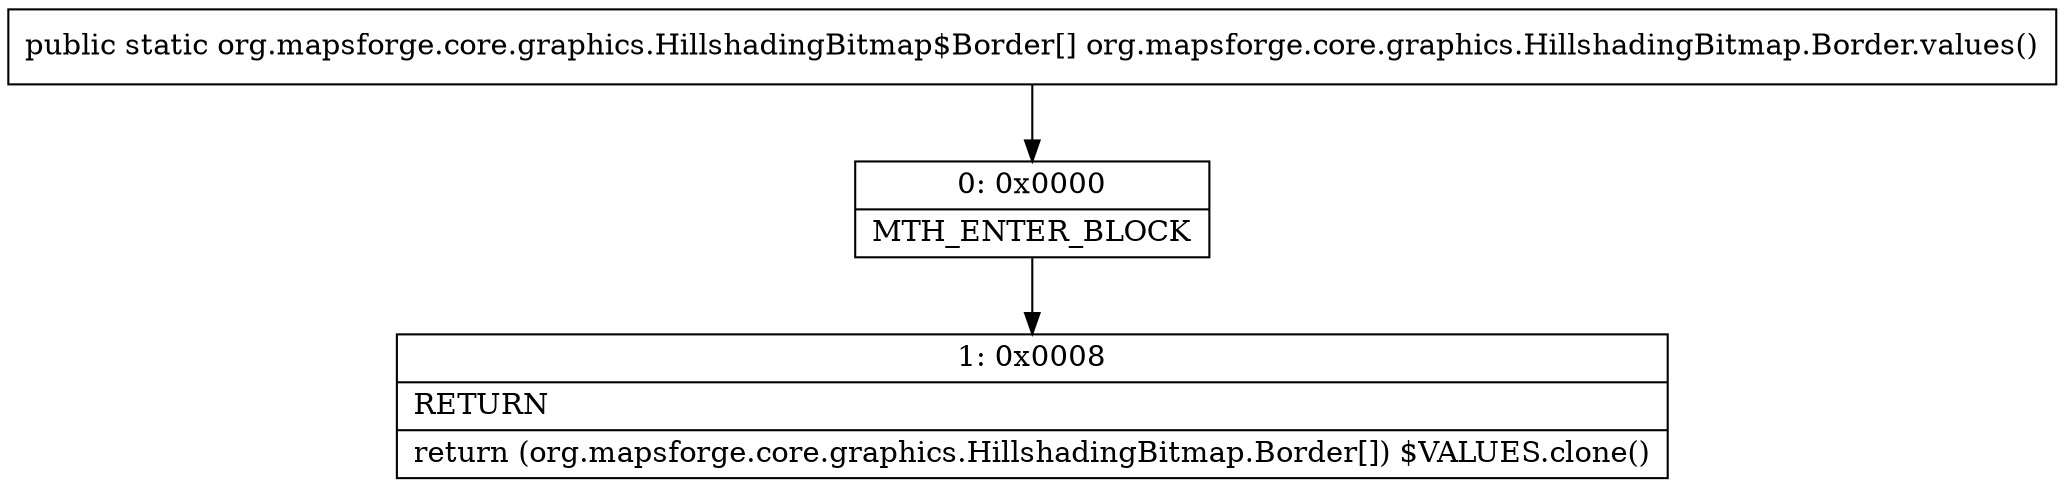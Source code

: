 digraph "CFG fororg.mapsforge.core.graphics.HillshadingBitmap.Border.values()[Lorg\/mapsforge\/core\/graphics\/HillshadingBitmap$Border;" {
Node_0 [shape=record,label="{0\:\ 0x0000|MTH_ENTER_BLOCK\l}"];
Node_1 [shape=record,label="{1\:\ 0x0008|RETURN\l|return (org.mapsforge.core.graphics.HillshadingBitmap.Border[]) $VALUES.clone()\l}"];
MethodNode[shape=record,label="{public static org.mapsforge.core.graphics.HillshadingBitmap$Border[] org.mapsforge.core.graphics.HillshadingBitmap.Border.values() }"];
MethodNode -> Node_0;
Node_0 -> Node_1;
}

